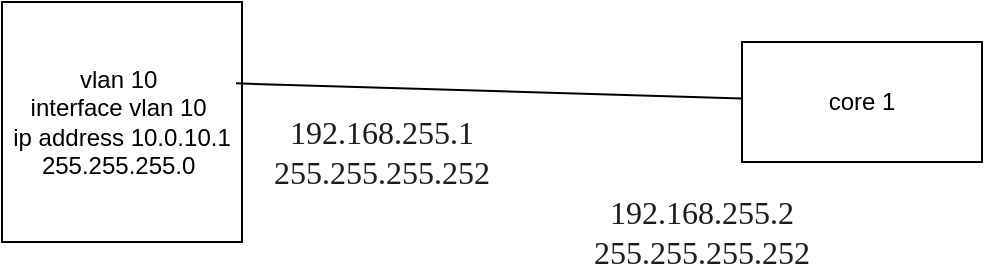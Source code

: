 <mxfile version="27.1.1">
  <diagram name="Page-1" id="6_fFjZS7AfGLVRapJUva">
    <mxGraphModel dx="1025" dy="459" grid="1" gridSize="10" guides="1" tooltips="1" connect="1" arrows="1" fold="1" page="1" pageScale="1" pageWidth="850" pageHeight="1100" math="0" shadow="0">
      <root>
        <mxCell id="0" />
        <mxCell id="1" parent="0" />
        <mxCell id="dJadIG7xrA80HWyYOXyv-1" value="vlan 10&amp;nbsp;&lt;div&gt;interface vlan 10&amp;nbsp;&lt;/div&gt;&lt;div&gt;ip address 10.0.10.1 255.255.255.0&amp;nbsp;&lt;/div&gt;" style="rounded=0;whiteSpace=wrap;html=1;" vertex="1" parent="1">
          <mxGeometry x="230" y="90" width="120" height="120" as="geometry" />
        </mxCell>
        <mxCell id="dJadIG7xrA80HWyYOXyv-2" value="" style="endArrow=none;html=1;rounded=0;exitX=0.975;exitY=0.339;exitDx=0;exitDy=0;exitPerimeter=0;" edge="1" parent="1" source="dJadIG7xrA80HWyYOXyv-1" target="dJadIG7xrA80HWyYOXyv-3">
          <mxGeometry width="50" height="50" relative="1" as="geometry">
            <mxPoint x="400" y="270" as="sourcePoint" />
            <mxPoint x="580" y="110" as="targetPoint" />
          </mxGeometry>
        </mxCell>
        <mxCell id="dJadIG7xrA80HWyYOXyv-3" value="core 1" style="rounded=0;whiteSpace=wrap;html=1;" vertex="1" parent="1">
          <mxGeometry x="600" y="110" width="120" height="60" as="geometry" />
        </mxCell>
        <mxCell id="dJadIG7xrA80HWyYOXyv-4" value="&lt;span style=&quot;color: rgb(27, 28, 29); font-family: CiscoSans; font-size: 16px; text-align: left; background-color: rgb(255, 255, 255);&quot;&gt;192.168.255.1 255.255.255.252&lt;/span&gt;" style="text;html=1;align=center;verticalAlign=middle;whiteSpace=wrap;rounded=0;" vertex="1" parent="1">
          <mxGeometry x="390" y="150" width="60" height="30" as="geometry" />
        </mxCell>
        <mxCell id="dJadIG7xrA80HWyYOXyv-6" value="&lt;span style=&quot;color: rgb(27, 28, 29); font-family: CiscoSans; font-size: 16px; text-align: left; background-color: rgb(255, 255, 255);&quot;&gt;192.168.255.2 255.255.255.252&lt;/span&gt;" style="text;html=1;align=center;verticalAlign=middle;whiteSpace=wrap;rounded=0;" vertex="1" parent="1">
          <mxGeometry x="550" y="190" width="60" height="30" as="geometry" />
        </mxCell>
      </root>
    </mxGraphModel>
  </diagram>
</mxfile>
